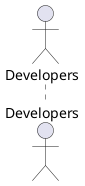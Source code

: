 @startuml

!define GITHUB_ICON https://raw.githubusercontent.com/github/explore/80688e429a7d4ef2fca1e82350fe8e3517d3494d/topics/github/github.png
!define TERRAFORM_ICON https://encrypted-tbn0.gstatic.com/images?q=tbn%3AANd9GcQ9jz2x_QvbZ-IW8Y1_EaR-wj5vGp5W5I5b3A&usqp=CAU
!define SALTSTACK_ICON https://encrypted-tbn0.gstatic.com/images?q=tbn%3AANd9GcQ6L-ZSjS7sUjg6UvzVU4X9F_o-YehvIg&usqp=CAU

actor "Developers"

!define GITHUB_ICON https://raw.githubusercontent.com/github/explore/80688e429a7d4ef2fca1e82350fe8e3517d3494d/topics/github/github.png
!define TERRAFORM_ICON https://encrypted-tbn0.gstatic.com/images?q=tbn%3AANd9GcQ9
